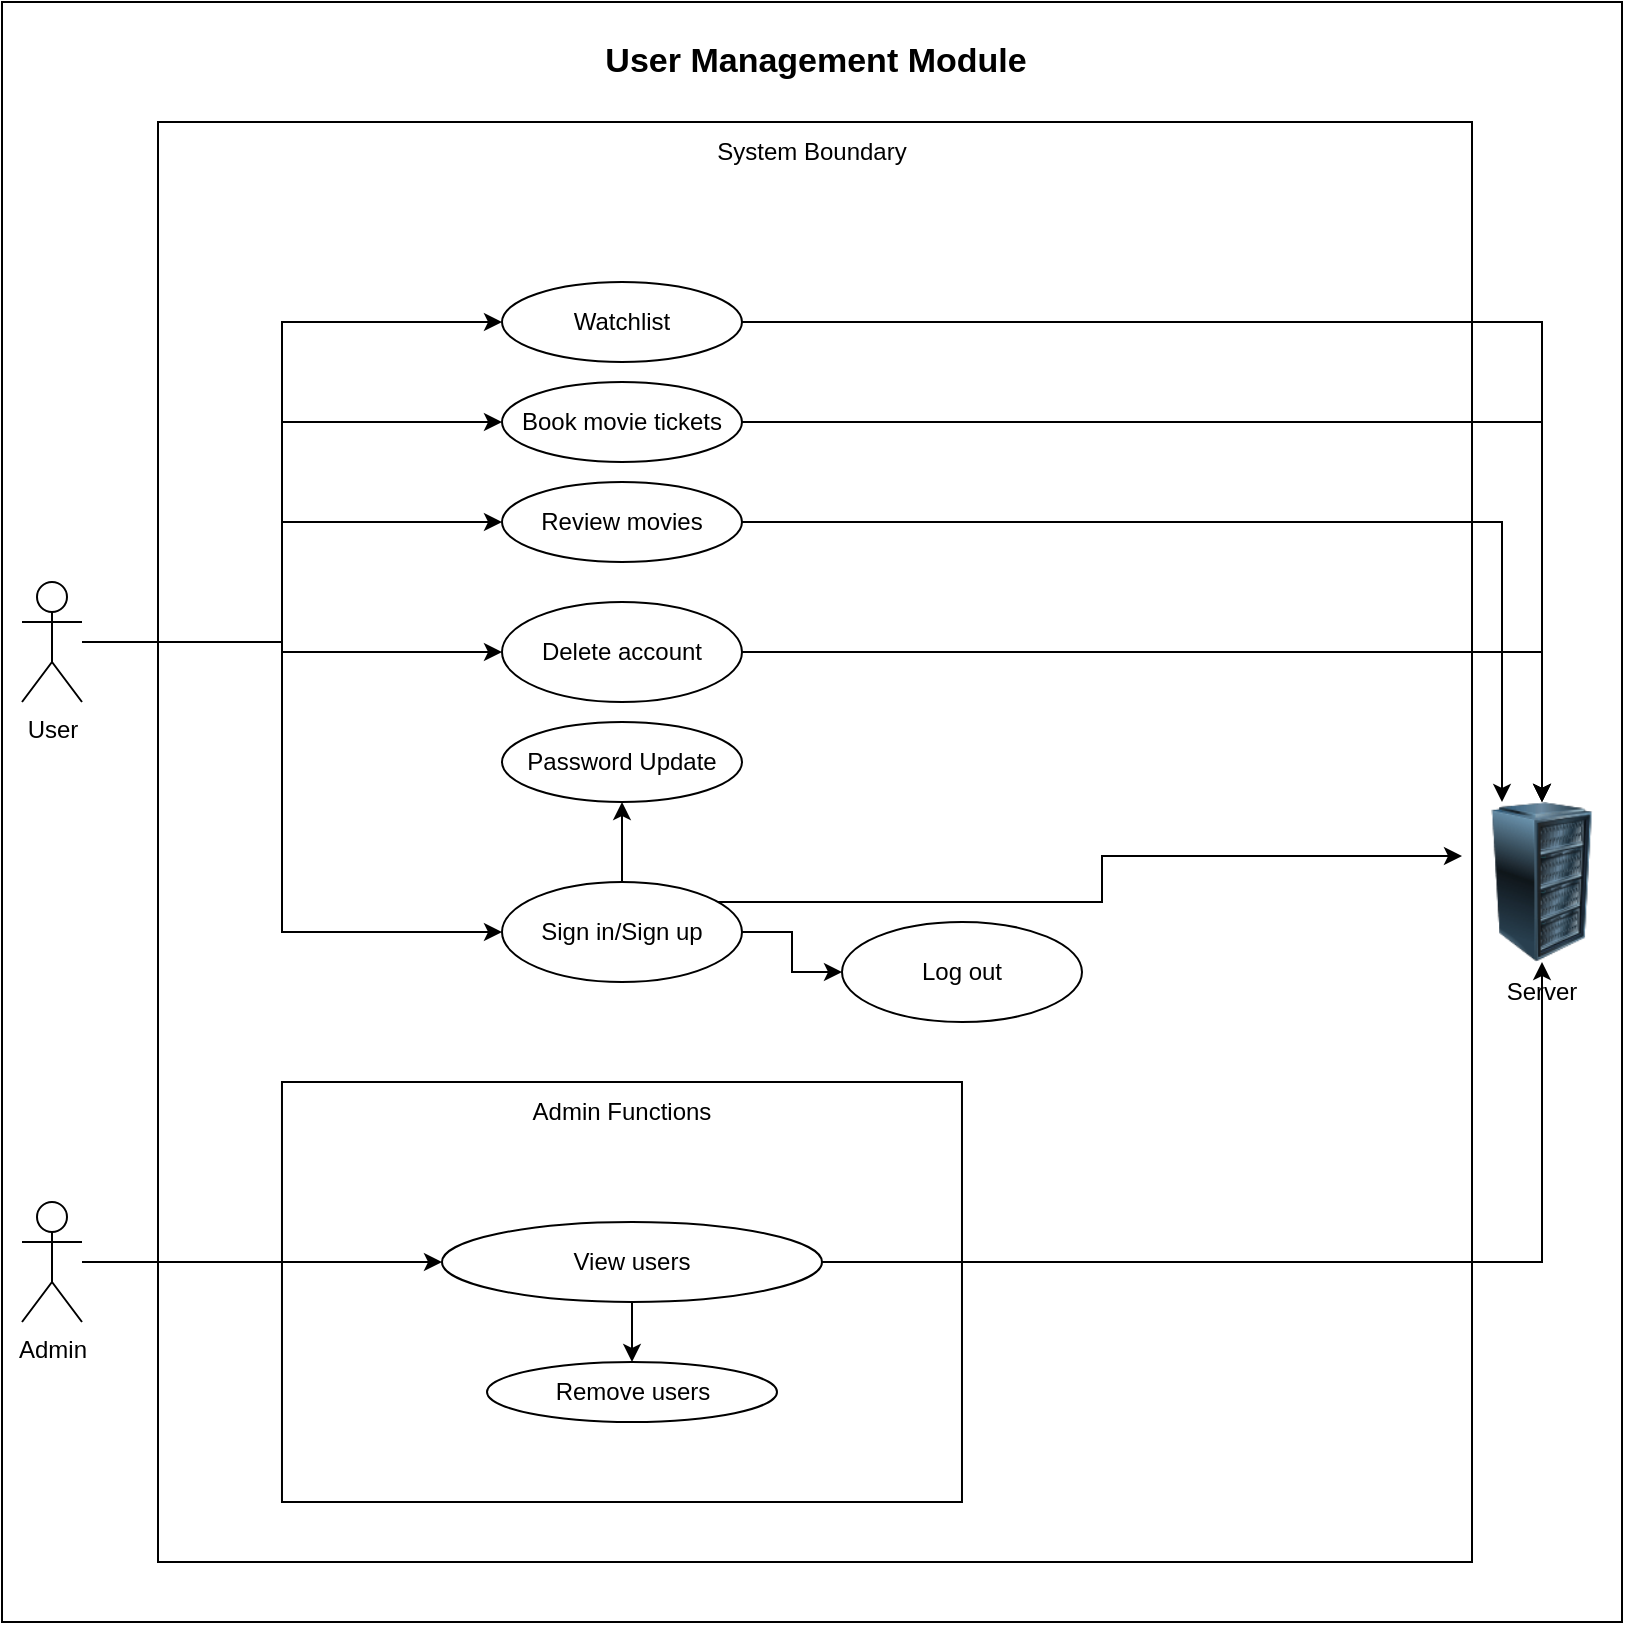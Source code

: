 <mxfile version="24.1.0" type="device">
  <diagram name="Page-1" id="tNM7B1WFuLnsa785HWwi">
    <mxGraphModel dx="2261" dy="844" grid="1" gridSize="10" guides="1" tooltips="1" connect="1" arrows="1" fold="1" page="1" pageScale="1" pageWidth="827" pageHeight="1169" background="#FFFFFF" math="0" shadow="0">
      <root>
        <mxCell id="0" />
        <mxCell id="1" parent="0" />
        <mxCell id="Tul62sCrl6Ou0KDZPTRD-2" value="" style="rounded=0;whiteSpace=wrap;html=1;" parent="1" vertex="1">
          <mxGeometry x="-820" y="150" width="810" height="810" as="geometry" />
        </mxCell>
        <mxCell id="BPXdS7D87Gxcf3m_geHE-28" value="User Management Module" style="text;html=1;align=center;verticalAlign=middle;whiteSpace=wrap;rounded=0;fontStyle=1;fontSize=17;" parent="1" vertex="1">
          <mxGeometry x="-548" y="150" width="270" height="60" as="geometry" />
        </mxCell>
        <mxCell id="BPXdS7D87Gxcf3m_geHE-29" value="" style="rounded=0;whiteSpace=wrap;html=1;" parent="1" vertex="1">
          <mxGeometry x="-742" y="210" width="657" height="720" as="geometry" />
        </mxCell>
        <mxCell id="BPXdS7D87Gxcf3m_geHE-30" value="System Boundary" style="text;html=1;align=center;verticalAlign=middle;whiteSpace=wrap;rounded=0;" parent="1" vertex="1">
          <mxGeometry x="-475" y="210" width="120" height="30" as="geometry" />
        </mxCell>
        <mxCell id="BPXdS7D87Gxcf3m_geHE-40" style="edgeStyle=orthogonalEdgeStyle;rounded=0;orthogonalLoop=1;jettySize=auto;html=1;entryX=0;entryY=0.5;entryDx=0;entryDy=0;curved=0;" parent="1" source="BPXdS7D87Gxcf3m_geHE-31" target="BPXdS7D87Gxcf3m_geHE-37" edge="1">
          <mxGeometry relative="1" as="geometry">
            <Array as="points">
              <mxPoint x="-680" y="470" />
              <mxPoint x="-680" y="360" />
            </Array>
          </mxGeometry>
        </mxCell>
        <mxCell id="n1WuSb7ik74eGK0oQWNN-19" style="edgeStyle=orthogonalEdgeStyle;rounded=0;orthogonalLoop=1;jettySize=auto;html=1;entryX=0;entryY=0.5;entryDx=0;entryDy=0;curved=0;" parent="1" source="BPXdS7D87Gxcf3m_geHE-31" target="BPXdS7D87Gxcf3m_geHE-42" edge="1">
          <mxGeometry relative="1" as="geometry">
            <Array as="points">
              <mxPoint x="-680" y="470" />
              <mxPoint x="-680" y="410" />
            </Array>
          </mxGeometry>
        </mxCell>
        <mxCell id="n1WuSb7ik74eGK0oQWNN-27" style="edgeStyle=orthogonalEdgeStyle;rounded=0;orthogonalLoop=1;jettySize=auto;html=1;entryX=0;entryY=0.5;entryDx=0;entryDy=0;" parent="1" source="BPXdS7D87Gxcf3m_geHE-31" target="n1WuSb7ik74eGK0oQWNN-26" edge="1">
          <mxGeometry relative="1" as="geometry">
            <Array as="points">
              <mxPoint x="-680" y="470" />
              <mxPoint x="-680" y="310" />
            </Array>
          </mxGeometry>
        </mxCell>
        <mxCell id="Tul62sCrl6Ou0KDZPTRD-4" style="edgeStyle=orthogonalEdgeStyle;rounded=0;orthogonalLoop=1;jettySize=auto;html=1;entryX=0;entryY=0.5;entryDx=0;entryDy=0;" parent="1" source="BPXdS7D87Gxcf3m_geHE-31" target="n1WuSb7ik74eGK0oQWNN-11" edge="1">
          <mxGeometry relative="1" as="geometry">
            <Array as="points">
              <mxPoint x="-680" y="470" />
              <mxPoint x="-680" y="615" />
            </Array>
          </mxGeometry>
        </mxCell>
        <mxCell id="h87LAmEmoWAyX9mOcRHI-1" style="edgeStyle=orthogonalEdgeStyle;rounded=0;orthogonalLoop=1;jettySize=auto;html=1;" edge="1" parent="1" source="BPXdS7D87Gxcf3m_geHE-31" target="n1WuSb7ik74eGK0oQWNN-7">
          <mxGeometry relative="1" as="geometry">
            <Array as="points">
              <mxPoint x="-680" y="470" />
              <mxPoint x="-680" y="475" />
            </Array>
          </mxGeometry>
        </mxCell>
        <mxCell id="BPXdS7D87Gxcf3m_geHE-31" value="User" style="shape=umlActor;verticalLabelPosition=bottom;verticalAlign=top;html=1;outlineConnect=0;" parent="1" vertex="1">
          <mxGeometry x="-810" y="440" width="30" height="60" as="geometry" />
        </mxCell>
        <mxCell id="BPXdS7D87Gxcf3m_geHE-33" value="Admin" style="shape=umlActor;verticalLabelPosition=bottom;verticalAlign=top;html=1;outlineConnect=0;" parent="1" vertex="1">
          <mxGeometry x="-810" y="750" width="30" height="60" as="geometry" />
        </mxCell>
        <mxCell id="BPXdS7D87Gxcf3m_geHE-34" value="" style="image;html=1;image=img/lib/clip_art/computers/Server_Rack_128x128.png" parent="1" vertex="1">
          <mxGeometry x="-90" y="550" width="80" height="80" as="geometry" />
        </mxCell>
        <mxCell id="BPXdS7D87Gxcf3m_geHE-35" value="Server" style="text;html=1;align=center;verticalAlign=middle;whiteSpace=wrap;rounded=0;" parent="1" vertex="1">
          <mxGeometry x="-80" y="630" width="60" height="30" as="geometry" />
        </mxCell>
        <mxCell id="BPXdS7D87Gxcf3m_geHE-41" style="edgeStyle=orthogonalEdgeStyle;rounded=0;orthogonalLoop=1;jettySize=auto;html=1;entryX=0.5;entryY=0;entryDx=0;entryDy=0;curved=0;" parent="1" source="BPXdS7D87Gxcf3m_geHE-37" target="BPXdS7D87Gxcf3m_geHE-34" edge="1">
          <mxGeometry relative="1" as="geometry" />
        </mxCell>
        <mxCell id="BPXdS7D87Gxcf3m_geHE-37" value="Book movie tickets" style="ellipse;whiteSpace=wrap;html=1;" parent="1" vertex="1">
          <mxGeometry x="-570" y="340" width="120" height="40" as="geometry" />
        </mxCell>
        <mxCell id="BPXdS7D87Gxcf3m_geHE-45" style="edgeStyle=orthogonalEdgeStyle;rounded=0;orthogonalLoop=1;jettySize=auto;html=1;entryX=0.25;entryY=0;entryDx=0;entryDy=0;curved=0;" parent="1" source="BPXdS7D87Gxcf3m_geHE-42" target="BPXdS7D87Gxcf3m_geHE-34" edge="1">
          <mxGeometry relative="1" as="geometry" />
        </mxCell>
        <mxCell id="BPXdS7D87Gxcf3m_geHE-42" value="Review&lt;span style=&quot;background-color: initial;&quot;&gt;&amp;nbsp;movies&lt;/span&gt;" style="ellipse;whiteSpace=wrap;html=1;" parent="1" vertex="1">
          <mxGeometry x="-570" y="390" width="120" height="40" as="geometry" />
        </mxCell>
        <mxCell id="n1WuSb7ik74eGK0oQWNN-10" style="edgeStyle=orthogonalEdgeStyle;rounded=0;orthogonalLoop=1;jettySize=auto;html=1;curved=0;" parent="1" source="n1WuSb7ik74eGK0oQWNN-7" target="BPXdS7D87Gxcf3m_geHE-34" edge="1">
          <mxGeometry relative="1" as="geometry" />
        </mxCell>
        <mxCell id="n1WuSb7ik74eGK0oQWNN-17" value="" style="rounded=0;whiteSpace=wrap;html=1;" parent="1" vertex="1">
          <mxGeometry x="-680.01" y="690" width="340" height="210" as="geometry" />
        </mxCell>
        <mxCell id="n1WuSb7ik74eGK0oQWNN-7" value="Delete account" style="ellipse;whiteSpace=wrap;html=1;" parent="1" vertex="1">
          <mxGeometry x="-570" y="450" width="120" height="50" as="geometry" />
        </mxCell>
        <mxCell id="n1WuSb7ik74eGK0oQWNN-15" value="" style="edgeStyle=orthogonalEdgeStyle;rounded=0;orthogonalLoop=1;jettySize=auto;html=1;curved=1;" parent="1" source="n1WuSb7ik74eGK0oQWNN-11" target="n1WuSb7ik74eGK0oQWNN-14" edge="1">
          <mxGeometry relative="1" as="geometry" />
        </mxCell>
        <mxCell id="n1WuSb7ik74eGK0oQWNN-23" value="" style="edgeStyle=orthogonalEdgeStyle;rounded=0;orthogonalLoop=1;jettySize=auto;html=1;" parent="1" source="n1WuSb7ik74eGK0oQWNN-11" target="n1WuSb7ik74eGK0oQWNN-22" edge="1">
          <mxGeometry relative="1" as="geometry" />
        </mxCell>
        <mxCell id="n1WuSb7ik74eGK0oQWNN-11" value="Sign in/Sign up" style="ellipse;whiteSpace=wrap;html=1;" parent="1" vertex="1">
          <mxGeometry x="-570" y="590" width="120" height="50" as="geometry" />
        </mxCell>
        <mxCell id="n1WuSb7ik74eGK0oQWNN-14" value="Password Update" style="ellipse;whiteSpace=wrap;html=1;" parent="1" vertex="1">
          <mxGeometry x="-570" y="510" width="120" height="40" as="geometry" />
        </mxCell>
        <mxCell id="n1WuSb7ik74eGK0oQWNN-1" value="View users" style="ellipse;whiteSpace=wrap;html=1;" parent="1" vertex="1">
          <mxGeometry x="-600" y="760" width="190" height="40" as="geometry" />
        </mxCell>
        <mxCell id="n1WuSb7ik74eGK0oQWNN-2" value="Remove users" style="ellipse;whiteSpace=wrap;html=1;" parent="1" vertex="1">
          <mxGeometry x="-577.5" y="830" width="145" height="30" as="geometry" />
        </mxCell>
        <mxCell id="n1WuSb7ik74eGK0oQWNN-6" style="edgeStyle=orthogonalEdgeStyle;rounded=0;orthogonalLoop=1;jettySize=auto;html=1;entryX=0.5;entryY=1;entryDx=0;entryDy=0;curved=0;" parent="1" source="n1WuSb7ik74eGK0oQWNN-1" target="BPXdS7D87Gxcf3m_geHE-34" edge="1">
          <mxGeometry relative="1" as="geometry" />
        </mxCell>
        <mxCell id="n1WuSb7ik74eGK0oQWNN-5" style="edgeStyle=orthogonalEdgeStyle;rounded=0;orthogonalLoop=1;jettySize=auto;html=1;entryX=0.5;entryY=0;entryDx=0;entryDy=0;" parent="1" source="n1WuSb7ik74eGK0oQWNN-1" target="n1WuSb7ik74eGK0oQWNN-2" edge="1">
          <mxGeometry relative="1" as="geometry" />
        </mxCell>
        <mxCell id="n1WuSb7ik74eGK0oQWNN-18" value="Admin Func&lt;span style=&quot;background-color: initial;&quot;&gt;tions&lt;/span&gt;" style="text;html=1;align=center;verticalAlign=middle;whiteSpace=wrap;rounded=0;" parent="1" vertex="1">
          <mxGeometry x="-570.01" y="690" width="120" height="30" as="geometry" />
        </mxCell>
        <mxCell id="n1WuSb7ik74eGK0oQWNN-21" style="edgeStyle=orthogonalEdgeStyle;rounded=0;orthogonalLoop=1;jettySize=auto;html=1;entryX=0;entryY=0.5;entryDx=0;entryDy=0;" parent="1" source="BPXdS7D87Gxcf3m_geHE-33" target="n1WuSb7ik74eGK0oQWNN-1" edge="1">
          <mxGeometry relative="1" as="geometry" />
        </mxCell>
        <mxCell id="n1WuSb7ik74eGK0oQWNN-22" value="Log out" style="ellipse;whiteSpace=wrap;html=1;" parent="1" vertex="1">
          <mxGeometry x="-400" y="610" width="120" height="50" as="geometry" />
        </mxCell>
        <mxCell id="n1WuSb7ik74eGK0oQWNN-30" style="edgeStyle=orthogonalEdgeStyle;rounded=0;orthogonalLoop=1;jettySize=auto;html=1;entryX=0.5;entryY=0;entryDx=0;entryDy=0;" parent="1" source="n1WuSb7ik74eGK0oQWNN-26" target="BPXdS7D87Gxcf3m_geHE-34" edge="1">
          <mxGeometry relative="1" as="geometry" />
        </mxCell>
        <mxCell id="n1WuSb7ik74eGK0oQWNN-26" value="Watchlist" style="ellipse;whiteSpace=wrap;html=1;" parent="1" vertex="1">
          <mxGeometry x="-570" y="290" width="120" height="40" as="geometry" />
        </mxCell>
        <mxCell id="h87LAmEmoWAyX9mOcRHI-3" style="edgeStyle=orthogonalEdgeStyle;rounded=0;orthogonalLoop=1;jettySize=auto;html=1;" edge="1" parent="1" source="n1WuSb7ik74eGK0oQWNN-11" target="BPXdS7D87Gxcf3m_geHE-34">
          <mxGeometry relative="1" as="geometry">
            <Array as="points">
              <mxPoint x="-270" y="600" />
              <mxPoint x="-270" y="577" />
            </Array>
          </mxGeometry>
        </mxCell>
      </root>
    </mxGraphModel>
  </diagram>
</mxfile>
